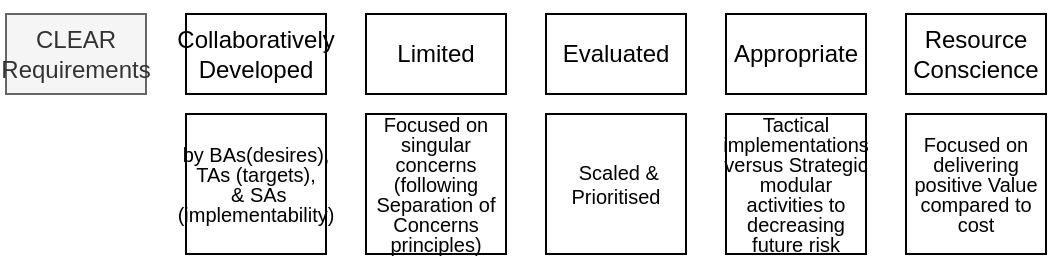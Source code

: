 <mxfile version="20.0.4" type="google"><diagram id="SLztoH6xD02y6CWnQj_r" name="Page-1"><mxGraphModel grid="1" page="1" gridSize="10" guides="1" tooltips="1" connect="1" arrows="1" fold="1" pageScale="1" pageWidth="827" pageHeight="1169" math="0" shadow="0"><root><mxCell id="0"/><mxCell id="1" parent="0"/><mxCell id="7zWS5yhvUQ5IRg6IIuS0-3" value="CLEAR&lt;br&gt;Requirements" style="rounded=0;whiteSpace=wrap;html=1;strokeWidth=1;fontFamily=Helvetica;fontColor=#333333;fillColor=#f5f5f5;strokeColor=#666666;" vertex="1" parent="1"><mxGeometry x="120" y="200" width="70" height="40" as="geometry"/></mxCell><mxCell id="7zWS5yhvUQ5IRg6IIuS0-4" value="&lt;p style=&quot;line-height: 1.2;&quot;&gt;Collaboratively Developed&lt;br&gt;&lt;/p&gt;" style="rounded=0;whiteSpace=wrap;html=1;strokeWidth=1;fontFamily=Helvetica;fontColor=#000000;" vertex="1" parent="1"><mxGeometry x="210" y="200" width="70" height="40" as="geometry"/></mxCell><mxCell id="7zWS5yhvUQ5IRg6IIuS0-5" value="&lt;p style=&quot;line-height: 80%&quot;&gt;Limited&lt;/p&gt;" style="rounded=0;whiteSpace=wrap;html=1;strokeWidth=1;fontFamily=Helvetica;fontColor=#000000;" vertex="1" parent="1"><mxGeometry x="300" y="200" width="70" height="40" as="geometry"/></mxCell><mxCell id="7zWS5yhvUQ5IRg6IIuS0-6" value="&lt;p style=&quot;line-height: 70%&quot;&gt;Evaluated&lt;br&gt;&lt;/p&gt;" style="rounded=0;whiteSpace=wrap;html=1;strokeWidth=1;fontFamily=Helvetica;fontColor=#000000;" vertex="1" parent="1"><mxGeometry x="390" y="200" width="70" height="40" as="geometry"/></mxCell><mxCell id="7zWS5yhvUQ5IRg6IIuS0-7" value="&lt;p style=&quot;line-height: 1.2;&quot;&gt;Resource Conscience&lt;br&gt;&lt;/p&gt;" style="rounded=0;whiteSpace=wrap;html=1;strokeWidth=1;fontFamily=Helvetica;fontColor=#000000;" vertex="1" parent="1"><mxGeometry x="570" y="200" width="70" height="40" as="geometry"/></mxCell><mxCell id="7zWS5yhvUQ5IRg6IIuS0-8" value="&lt;p style=&quot;line-height: 70%&quot;&gt;Appropriate&lt;br&gt;&lt;/p&gt;" style="rounded=0;whiteSpace=wrap;html=1;strokeWidth=1;fontFamily=Helvetica;fontColor=#000000;" vertex="1" parent="1"><mxGeometry x="480" y="200" width="70" height="40" as="geometry"/></mxCell><mxCell id="7zWS5yhvUQ5IRg6IIuS0-9" value="&lt;p style=&quot;line-height: 90%; font-size: 10px;&quot;&gt;&lt;font style=&quot;font-size: 10px; line-height: 1;&quot;&gt;by BAs(desires), TAs (targets),&lt;br&gt;&amp;nbsp;&amp;amp; SAs (implementability)&lt;/font&gt;&lt;br style=&quot;font-size: 10px;&quot;&gt;&lt;/p&gt;" style="rounded=0;whiteSpace=wrap;html=1;strokeWidth=1;fontFamily=Helvetica;fontColor=#000000;fontSize=10;" vertex="1" parent="1"><mxGeometry x="210" y="250" width="70" height="70" as="geometry"/></mxCell><mxCell id="7zWS5yhvUQ5IRg6IIuS0-10" value="&lt;p style=&quot;line-height: 80%; font-size: 10px;&quot;&gt;&lt;font style=&quot;font-size: 10px; line-height: 1;&quot;&gt;Focused on singular concerns (following Separation of Concerns principles)&lt;/font&gt;&lt;/p&gt;" style="rounded=0;whiteSpace=wrap;html=1;strokeWidth=1;fontFamily=Helvetica;fontColor=#000000;fontSize=10;" vertex="1" parent="1"><mxGeometry x="300" y="250" width="70" height="70" as="geometry"/></mxCell><mxCell id="7zWS5yhvUQ5IRg6IIuS0-11" value="&lt;p style=&quot;line-height: 70%; font-size: 10px;&quot;&gt;&lt;font style=&quot;font-size: 10px ; line-height: 120%&quot;&gt;&amp;nbsp;Scaled &amp;amp; Prioritised&lt;/font&gt;&lt;br style=&quot;font-size: 10px;&quot;&gt;&lt;/p&gt;" style="rounded=0;whiteSpace=wrap;html=1;strokeWidth=1;fontFamily=Helvetica;fontColor=#000000;fontSize=10;" vertex="1" parent="1"><mxGeometry x="390" y="250" width="70" height="70" as="geometry"/></mxCell><mxCell id="7zWS5yhvUQ5IRg6IIuS0-12" value="&lt;p style=&quot;line-height: 1; font-size: 10px;&quot;&gt;Focused on delivering positive Value compared to cost&lt;/p&gt;" style="rounded=0;whiteSpace=wrap;html=1;strokeWidth=1;fontFamily=Helvetica;fontColor=#000000;fontSize=10;" vertex="1" parent="1"><mxGeometry x="570" y="250" width="70" height="70" as="geometry"/></mxCell><mxCell id="7zWS5yhvUQ5IRg6IIuS0-13" value="&lt;p style=&quot;line-height: 1; font-size: 10px;&quot;&gt;Tactical implementations versus Strategic modular activities to decreasing future risk&lt;/p&gt;" style="rounded=0;whiteSpace=wrap;html=1;strokeWidth=1;fontFamily=Helvetica;fontColor=#000000;fontSize=10;" vertex="1" parent="1"><mxGeometry x="480" y="250" width="70" height="70" as="geometry"/></mxCell></root></mxGraphModel></diagram></mxfile>